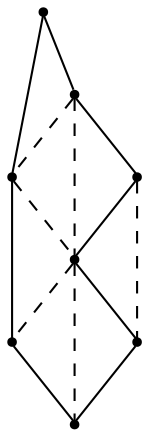 graph G {
node [
shape=point];
0[label=0];
1[label=1];
2[label=2];
3[label=3];
4[label=4];
5[label=5];
6[label=6];
7[label=7];
0--1 [style=solid];
0--2 [style=solid];
1--2 [style=dashed];
1--3 [style=solid];
1--4 [style=dashed];
2--4 [style=dashed];
2--5 [style=solid];
3--4 [style=solid];
3--6 [style=dashed];
4--5 [style=dashed];
4--6 [style=solid];
4--7 [style=dashed];
5--7 [style=solid];
6--7 [style=solid];
}
